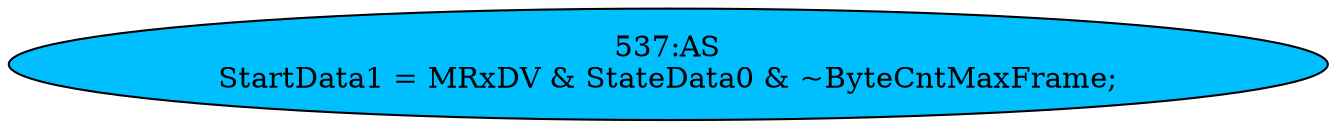strict digraph "" {
	node [label="\N"];
	"537:AS"	 [ast="<pyverilog.vparser.ast.Assign object at 0x7fb430332590>",
		def_var="['StartData1']",
		fillcolor=deepskyblue,
		label="537:AS
StartData1 = MRxDV & StateData0 & ~ByteCntMaxFrame;",
		statements="[]",
		style=filled,
		typ=Assign,
		use_var="['MRxDV', 'StateData0', 'ByteCntMaxFrame']"];
}
